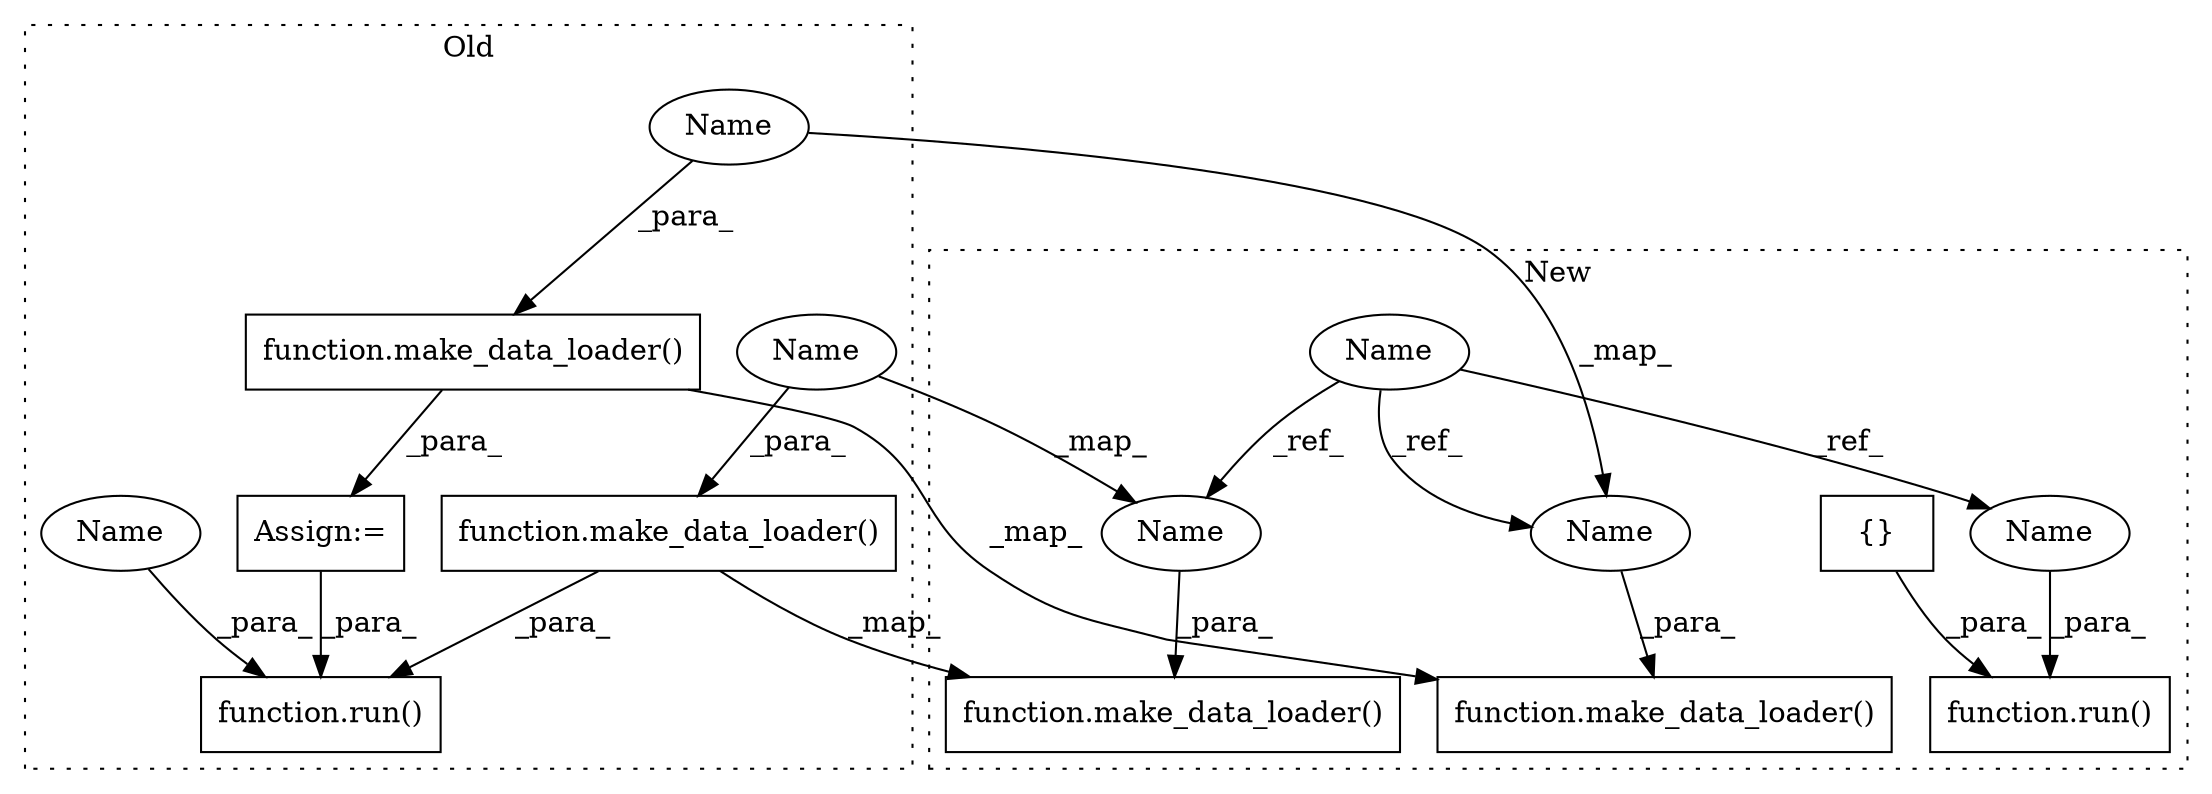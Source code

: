 digraph G {
subgraph cluster0 {
1 [label="function.make_data_loader()" a="75" s="669,689" l="17,15" shape="box"];
4 [label="function.make_data_loader()" a="75" s="724,744" l="17,15" shape="box"];
6 [label="Assign:=" a="68" s="721" l="3" shape="box"];
7 [label="function.run()" a="75" s="1118,1227" l="4,1" shape="box"];
13 [label="Name" a="87" s="741" l="3" shape="ellipse"];
14 [label="Name" a="87" s="686" l="3" shape="ellipse"];
15 [label="Name" a="87" s="1122" l="3" shape="ellipse"];
label = "Old";
style="dotted";
}
subgraph cluster1 {
2 [label="function.make_data_loader()" a="75" s="687,707" l="17,15" shape="box"];
3 [label="Name" a="87" s="569" l="3" shape="ellipse"];
5 [label="function.make_data_loader()" a="75" s="741,761" l="17,15" shape="box"];
8 [label="function.run()" a="75" s="1142,1236" l="4,1" shape="box"];
9 [label="{}" a="95" s="668,776" l="10,7" shape="box"];
10 [label="Name" a="87" s="758" l="3" shape="ellipse"];
11 [label="Name" a="87" s="1146" l="3" shape="ellipse"];
12 [label="Name" a="87" s="704" l="3" shape="ellipse"];
label = "New";
style="dotted";
}
1 -> 2 [label="_map_"];
1 -> 7 [label="_para_"];
3 -> 11 [label="_ref_"];
3 -> 12 [label="_ref_"];
3 -> 10 [label="_ref_"];
4 -> 5 [label="_map_"];
4 -> 6 [label="_para_"];
6 -> 7 [label="_para_"];
9 -> 8 [label="_para_"];
10 -> 5 [label="_para_"];
11 -> 8 [label="_para_"];
12 -> 2 [label="_para_"];
13 -> 4 [label="_para_"];
13 -> 10 [label="_map_"];
14 -> 12 [label="_map_"];
14 -> 1 [label="_para_"];
15 -> 7 [label="_para_"];
}